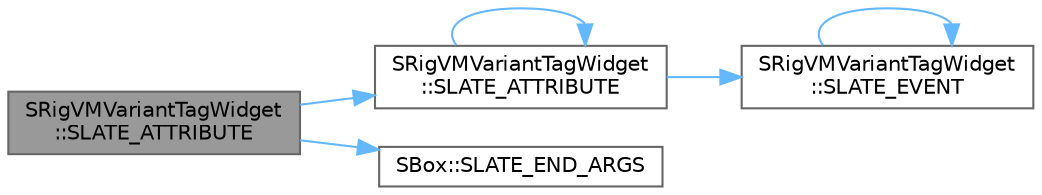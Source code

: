 digraph "SRigVMVariantTagWidget::SLATE_ATTRIBUTE"
{
 // INTERACTIVE_SVG=YES
 // LATEX_PDF_SIZE
  bgcolor="transparent";
  edge [fontname=Helvetica,fontsize=10,labelfontname=Helvetica,labelfontsize=10];
  node [fontname=Helvetica,fontsize=10,shape=box,height=0.2,width=0.4];
  rankdir="LR";
  Node1 [id="Node000001",label="SRigVMVariantTagWidget\l::SLATE_ATTRIBUTE",height=0.2,width=0.4,color="gray40", fillcolor="grey60", style="filled", fontcolor="black",tooltip=" "];
  Node1 -> Node2 [id="edge1_Node000001_Node000002",color="steelblue1",style="solid",tooltip=" "];
  Node2 [id="Node000002",label="SRigVMVariantTagWidget\l::SLATE_ATTRIBUTE",height=0.2,width=0.4,color="grey40", fillcolor="white", style="filled",URL="$dc/d50/classSRigVMVariantTagWidget.html#afd91ee9f1a755853990ae231db91d0e8",tooltip=" "];
  Node2 -> Node2 [id="edge2_Node000002_Node000002",color="steelblue1",style="solid",tooltip=" "];
  Node2 -> Node3 [id="edge3_Node000002_Node000003",color="steelblue1",style="solid",tooltip=" "];
  Node3 [id="Node000003",label="SRigVMVariantTagWidget\l::SLATE_EVENT",height=0.2,width=0.4,color="grey40", fillcolor="white", style="filled",URL="$dc/d50/classSRigVMVariantTagWidget.html#ab8f03d6e5bf9b64711e025da32736132",tooltip=" "];
  Node3 -> Node3 [id="edge4_Node000003_Node000003",color="steelblue1",style="solid",tooltip=" "];
  Node1 -> Node4 [id="edge5_Node000001_Node000004",color="steelblue1",style="solid",tooltip=" "];
  Node4 [id="Node000004",label="SBox::SLATE_END_ARGS",height=0.2,width=0.4,color="grey40", fillcolor="white", style="filled",URL="$d8/df4/classSBox.html#ad951ab196e72f31e8d8bfd245d9514cb",tooltip=" "];
}
